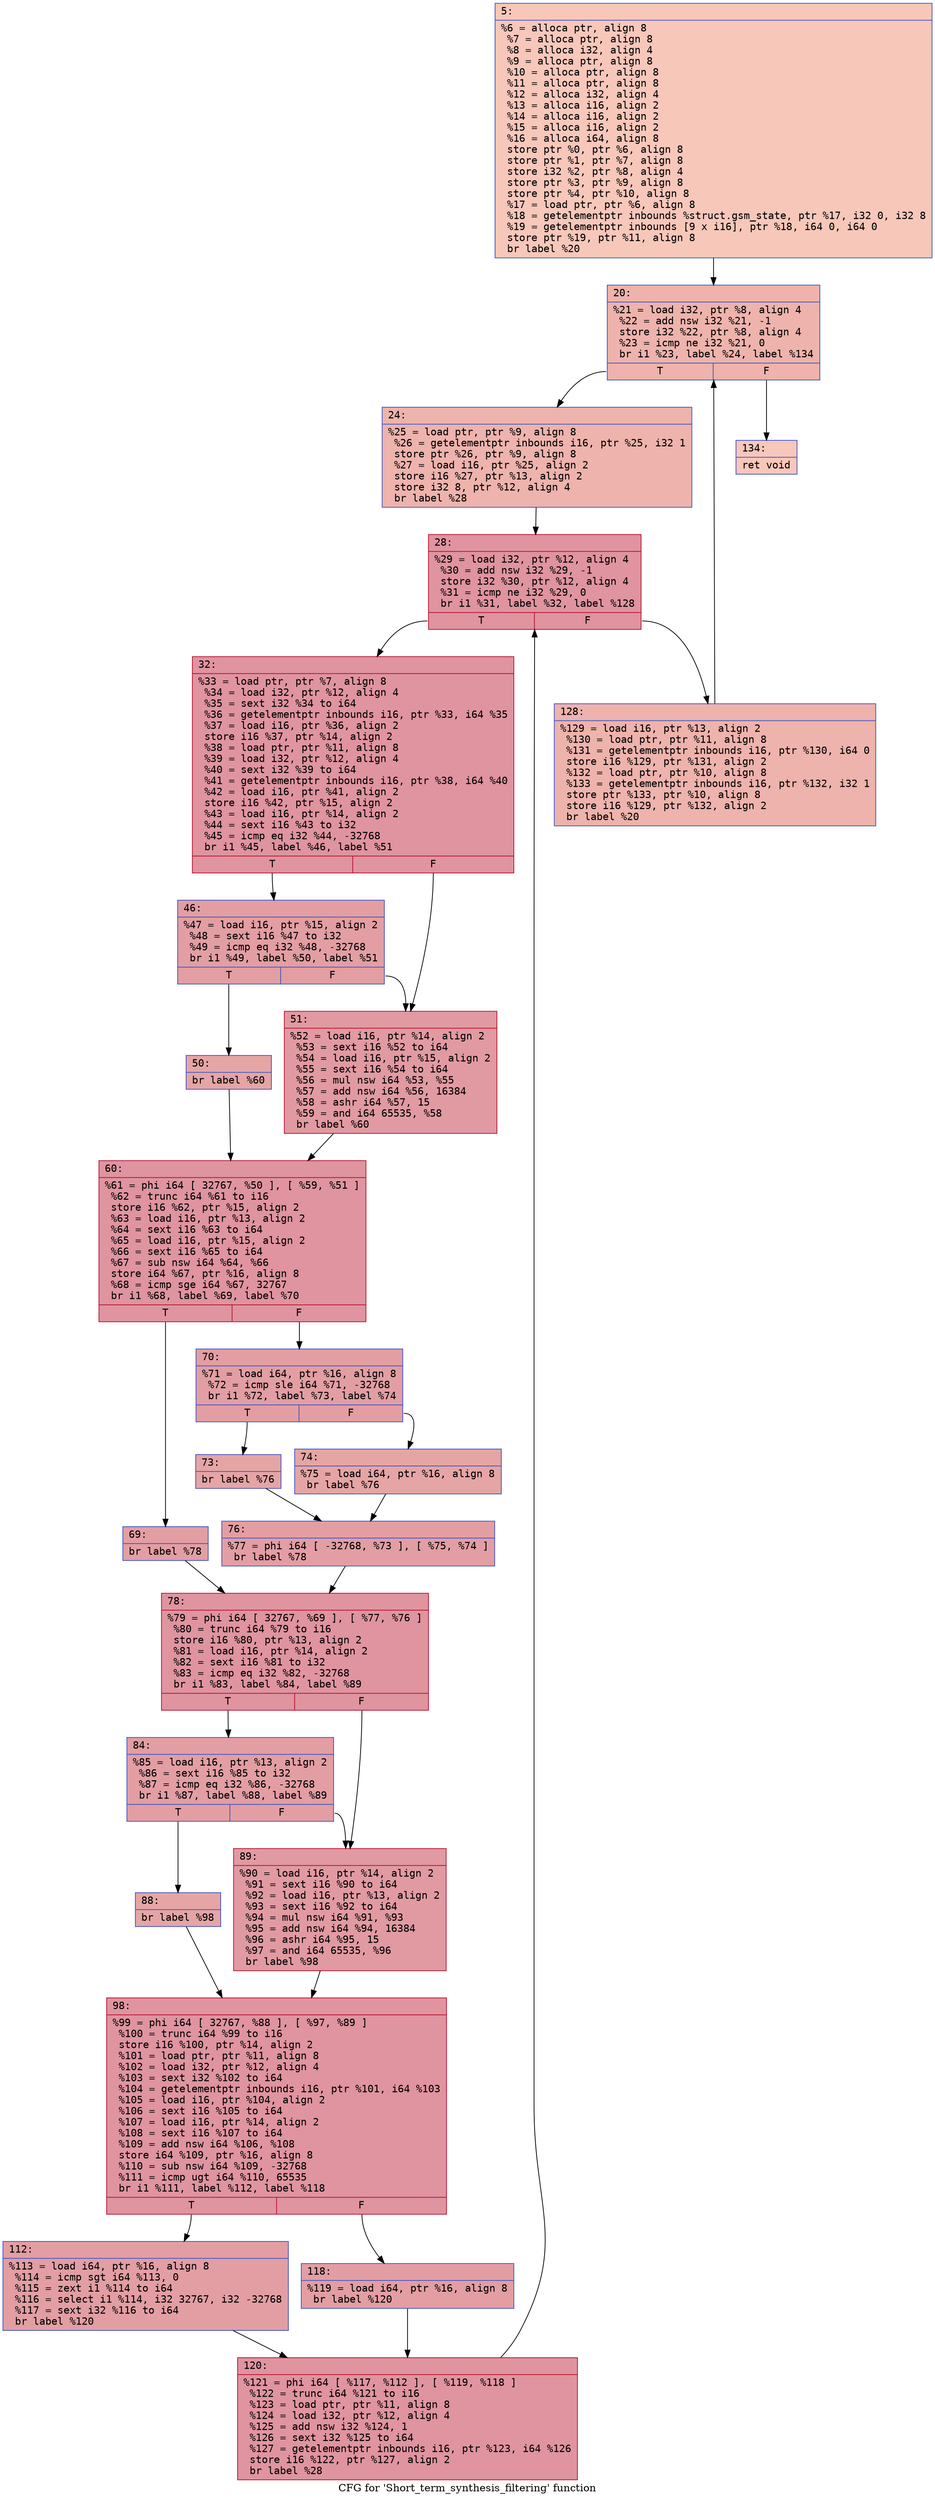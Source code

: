 digraph "CFG for 'Short_term_synthesis_filtering' function" {
	label="CFG for 'Short_term_synthesis_filtering' function";

	Node0x600003990aa0 [shape=record,color="#3d50c3ff", style=filled, fillcolor="#ec7f6370" fontname="Courier",label="{5:\l|  %6 = alloca ptr, align 8\l  %7 = alloca ptr, align 8\l  %8 = alloca i32, align 4\l  %9 = alloca ptr, align 8\l  %10 = alloca ptr, align 8\l  %11 = alloca ptr, align 8\l  %12 = alloca i32, align 4\l  %13 = alloca i16, align 2\l  %14 = alloca i16, align 2\l  %15 = alloca i16, align 2\l  %16 = alloca i64, align 8\l  store ptr %0, ptr %6, align 8\l  store ptr %1, ptr %7, align 8\l  store i32 %2, ptr %8, align 4\l  store ptr %3, ptr %9, align 8\l  store ptr %4, ptr %10, align 8\l  %17 = load ptr, ptr %6, align 8\l  %18 = getelementptr inbounds %struct.gsm_state, ptr %17, i32 0, i32 8\l  %19 = getelementptr inbounds [9 x i16], ptr %18, i64 0, i64 0\l  store ptr %19, ptr %11, align 8\l  br label %20\l}"];
	Node0x600003990aa0 -> Node0x600003990af0[tooltip="5 -> 20\nProbability 100.00%" ];
	Node0x600003990af0 [shape=record,color="#3d50c3ff", style=filled, fillcolor="#d6524470" fontname="Courier",label="{20:\l|  %21 = load i32, ptr %8, align 4\l  %22 = add nsw i32 %21, -1\l  store i32 %22, ptr %8, align 4\l  %23 = icmp ne i32 %21, 0\l  br i1 %23, label %24, label %134\l|{<s0>T|<s1>F}}"];
	Node0x600003990af0:s0 -> Node0x600003990b40[tooltip="20 -> 24\nProbability 96.88%" ];
	Node0x600003990af0:s1 -> Node0x6000039911d0[tooltip="20 -> 134\nProbability 3.12%" ];
	Node0x600003990b40 [shape=record,color="#3d50c3ff", style=filled, fillcolor="#d6524470" fontname="Courier",label="{24:\l|  %25 = load ptr, ptr %9, align 8\l  %26 = getelementptr inbounds i16, ptr %25, i32 1\l  store ptr %26, ptr %9, align 8\l  %27 = load i16, ptr %25, align 2\l  store i16 %27, ptr %13, align 2\l  store i32 8, ptr %12, align 4\l  br label %28\l}"];
	Node0x600003990b40 -> Node0x600003990b90[tooltip="24 -> 28\nProbability 100.00%" ];
	Node0x600003990b90 [shape=record,color="#b70d28ff", style=filled, fillcolor="#b70d2870" fontname="Courier",label="{28:\l|  %29 = load i32, ptr %12, align 4\l  %30 = add nsw i32 %29, -1\l  store i32 %30, ptr %12, align 4\l  %31 = icmp ne i32 %29, 0\l  br i1 %31, label %32, label %128\l|{<s0>T|<s1>F}}"];
	Node0x600003990b90:s0 -> Node0x600003990be0[tooltip="28 -> 32\nProbability 96.88%" ];
	Node0x600003990b90:s1 -> Node0x600003991180[tooltip="28 -> 128\nProbability 3.12%" ];
	Node0x600003990be0 [shape=record,color="#b70d28ff", style=filled, fillcolor="#b70d2870" fontname="Courier",label="{32:\l|  %33 = load ptr, ptr %7, align 8\l  %34 = load i32, ptr %12, align 4\l  %35 = sext i32 %34 to i64\l  %36 = getelementptr inbounds i16, ptr %33, i64 %35\l  %37 = load i16, ptr %36, align 2\l  store i16 %37, ptr %14, align 2\l  %38 = load ptr, ptr %11, align 8\l  %39 = load i32, ptr %12, align 4\l  %40 = sext i32 %39 to i64\l  %41 = getelementptr inbounds i16, ptr %38, i64 %40\l  %42 = load i16, ptr %41, align 2\l  store i16 %42, ptr %15, align 2\l  %43 = load i16, ptr %14, align 2\l  %44 = sext i16 %43 to i32\l  %45 = icmp eq i32 %44, -32768\l  br i1 %45, label %46, label %51\l|{<s0>T|<s1>F}}"];
	Node0x600003990be0:s0 -> Node0x600003990c30[tooltip="32 -> 46\nProbability 50.00%" ];
	Node0x600003990be0:s1 -> Node0x600003990cd0[tooltip="32 -> 51\nProbability 50.00%" ];
	Node0x600003990c30 [shape=record,color="#3d50c3ff", style=filled, fillcolor="#be242e70" fontname="Courier",label="{46:\l|  %47 = load i16, ptr %15, align 2\l  %48 = sext i16 %47 to i32\l  %49 = icmp eq i32 %48, -32768\l  br i1 %49, label %50, label %51\l|{<s0>T|<s1>F}}"];
	Node0x600003990c30:s0 -> Node0x600003990c80[tooltip="46 -> 50\nProbability 50.00%" ];
	Node0x600003990c30:s1 -> Node0x600003990cd0[tooltip="46 -> 51\nProbability 50.00%" ];
	Node0x600003990c80 [shape=record,color="#3d50c3ff", style=filled, fillcolor="#c5333470" fontname="Courier",label="{50:\l|  br label %60\l}"];
	Node0x600003990c80 -> Node0x600003990d20[tooltip="50 -> 60\nProbability 100.00%" ];
	Node0x600003990cd0 [shape=record,color="#b70d28ff", style=filled, fillcolor="#bb1b2c70" fontname="Courier",label="{51:\l|  %52 = load i16, ptr %14, align 2\l  %53 = sext i16 %52 to i64\l  %54 = load i16, ptr %15, align 2\l  %55 = sext i16 %54 to i64\l  %56 = mul nsw i64 %53, %55\l  %57 = add nsw i64 %56, 16384\l  %58 = ashr i64 %57, 15\l  %59 = and i64 65535, %58\l  br label %60\l}"];
	Node0x600003990cd0 -> Node0x600003990d20[tooltip="51 -> 60\nProbability 100.00%" ];
	Node0x600003990d20 [shape=record,color="#b70d28ff", style=filled, fillcolor="#b70d2870" fontname="Courier",label="{60:\l|  %61 = phi i64 [ 32767, %50 ], [ %59, %51 ]\l  %62 = trunc i64 %61 to i16\l  store i16 %62, ptr %15, align 2\l  %63 = load i16, ptr %13, align 2\l  %64 = sext i16 %63 to i64\l  %65 = load i16, ptr %15, align 2\l  %66 = sext i16 %65 to i64\l  %67 = sub nsw i64 %64, %66\l  store i64 %67, ptr %16, align 8\l  %68 = icmp sge i64 %67, 32767\l  br i1 %68, label %69, label %70\l|{<s0>T|<s1>F}}"];
	Node0x600003990d20:s0 -> Node0x600003990d70[tooltip="60 -> 69\nProbability 50.00%" ];
	Node0x600003990d20:s1 -> Node0x600003990dc0[tooltip="60 -> 70\nProbability 50.00%" ];
	Node0x600003990d70 [shape=record,color="#3d50c3ff", style=filled, fillcolor="#be242e70" fontname="Courier",label="{69:\l|  br label %78\l}"];
	Node0x600003990d70 -> Node0x600003990f00[tooltip="69 -> 78\nProbability 100.00%" ];
	Node0x600003990dc0 [shape=record,color="#3d50c3ff", style=filled, fillcolor="#be242e70" fontname="Courier",label="{70:\l|  %71 = load i64, ptr %16, align 8\l  %72 = icmp sle i64 %71, -32768\l  br i1 %72, label %73, label %74\l|{<s0>T|<s1>F}}"];
	Node0x600003990dc0:s0 -> Node0x600003990e10[tooltip="70 -> 73\nProbability 50.00%" ];
	Node0x600003990dc0:s1 -> Node0x600003990e60[tooltip="70 -> 74\nProbability 50.00%" ];
	Node0x600003990e10 [shape=record,color="#3d50c3ff", style=filled, fillcolor="#c5333470" fontname="Courier",label="{73:\l|  br label %76\l}"];
	Node0x600003990e10 -> Node0x600003990eb0[tooltip="73 -> 76\nProbability 100.00%" ];
	Node0x600003990e60 [shape=record,color="#3d50c3ff", style=filled, fillcolor="#c5333470" fontname="Courier",label="{74:\l|  %75 = load i64, ptr %16, align 8\l  br label %76\l}"];
	Node0x600003990e60 -> Node0x600003990eb0[tooltip="74 -> 76\nProbability 100.00%" ];
	Node0x600003990eb0 [shape=record,color="#3d50c3ff", style=filled, fillcolor="#be242e70" fontname="Courier",label="{76:\l|  %77 = phi i64 [ -32768, %73 ], [ %75, %74 ]\l  br label %78\l}"];
	Node0x600003990eb0 -> Node0x600003990f00[tooltip="76 -> 78\nProbability 100.00%" ];
	Node0x600003990f00 [shape=record,color="#b70d28ff", style=filled, fillcolor="#b70d2870" fontname="Courier",label="{78:\l|  %79 = phi i64 [ 32767, %69 ], [ %77, %76 ]\l  %80 = trunc i64 %79 to i16\l  store i16 %80, ptr %13, align 2\l  %81 = load i16, ptr %14, align 2\l  %82 = sext i16 %81 to i32\l  %83 = icmp eq i32 %82, -32768\l  br i1 %83, label %84, label %89\l|{<s0>T|<s1>F}}"];
	Node0x600003990f00:s0 -> Node0x600003990f50[tooltip="78 -> 84\nProbability 50.00%" ];
	Node0x600003990f00:s1 -> Node0x600003990ff0[tooltip="78 -> 89\nProbability 50.00%" ];
	Node0x600003990f50 [shape=record,color="#3d50c3ff", style=filled, fillcolor="#be242e70" fontname="Courier",label="{84:\l|  %85 = load i16, ptr %13, align 2\l  %86 = sext i16 %85 to i32\l  %87 = icmp eq i32 %86, -32768\l  br i1 %87, label %88, label %89\l|{<s0>T|<s1>F}}"];
	Node0x600003990f50:s0 -> Node0x600003990fa0[tooltip="84 -> 88\nProbability 50.00%" ];
	Node0x600003990f50:s1 -> Node0x600003990ff0[tooltip="84 -> 89\nProbability 50.00%" ];
	Node0x600003990fa0 [shape=record,color="#3d50c3ff", style=filled, fillcolor="#c5333470" fontname="Courier",label="{88:\l|  br label %98\l}"];
	Node0x600003990fa0 -> Node0x600003991040[tooltip="88 -> 98\nProbability 100.00%" ];
	Node0x600003990ff0 [shape=record,color="#b70d28ff", style=filled, fillcolor="#bb1b2c70" fontname="Courier",label="{89:\l|  %90 = load i16, ptr %14, align 2\l  %91 = sext i16 %90 to i64\l  %92 = load i16, ptr %13, align 2\l  %93 = sext i16 %92 to i64\l  %94 = mul nsw i64 %91, %93\l  %95 = add nsw i64 %94, 16384\l  %96 = ashr i64 %95, 15\l  %97 = and i64 65535, %96\l  br label %98\l}"];
	Node0x600003990ff0 -> Node0x600003991040[tooltip="89 -> 98\nProbability 100.00%" ];
	Node0x600003991040 [shape=record,color="#b70d28ff", style=filled, fillcolor="#b70d2870" fontname="Courier",label="{98:\l|  %99 = phi i64 [ 32767, %88 ], [ %97, %89 ]\l  %100 = trunc i64 %99 to i16\l  store i16 %100, ptr %14, align 2\l  %101 = load ptr, ptr %11, align 8\l  %102 = load i32, ptr %12, align 4\l  %103 = sext i32 %102 to i64\l  %104 = getelementptr inbounds i16, ptr %101, i64 %103\l  %105 = load i16, ptr %104, align 2\l  %106 = sext i16 %105 to i64\l  %107 = load i16, ptr %14, align 2\l  %108 = sext i16 %107 to i64\l  %109 = add nsw i64 %106, %108\l  store i64 %109, ptr %16, align 8\l  %110 = sub nsw i64 %109, -32768\l  %111 = icmp ugt i64 %110, 65535\l  br i1 %111, label %112, label %118\l|{<s0>T|<s1>F}}"];
	Node0x600003991040:s0 -> Node0x600003991090[tooltip="98 -> 112\nProbability 50.00%" ];
	Node0x600003991040:s1 -> Node0x6000039910e0[tooltip="98 -> 118\nProbability 50.00%" ];
	Node0x600003991090 [shape=record,color="#3d50c3ff", style=filled, fillcolor="#be242e70" fontname="Courier",label="{112:\l|  %113 = load i64, ptr %16, align 8\l  %114 = icmp sgt i64 %113, 0\l  %115 = zext i1 %114 to i64\l  %116 = select i1 %114, i32 32767, i32 -32768\l  %117 = sext i32 %116 to i64\l  br label %120\l}"];
	Node0x600003991090 -> Node0x600003991130[tooltip="112 -> 120\nProbability 100.00%" ];
	Node0x6000039910e0 [shape=record,color="#3d50c3ff", style=filled, fillcolor="#be242e70" fontname="Courier",label="{118:\l|  %119 = load i64, ptr %16, align 8\l  br label %120\l}"];
	Node0x6000039910e0 -> Node0x600003991130[tooltip="118 -> 120\nProbability 100.00%" ];
	Node0x600003991130 [shape=record,color="#b70d28ff", style=filled, fillcolor="#b70d2870" fontname="Courier",label="{120:\l|  %121 = phi i64 [ %117, %112 ], [ %119, %118 ]\l  %122 = trunc i64 %121 to i16\l  %123 = load ptr, ptr %11, align 8\l  %124 = load i32, ptr %12, align 4\l  %125 = add nsw i32 %124, 1\l  %126 = sext i32 %125 to i64\l  %127 = getelementptr inbounds i16, ptr %123, i64 %126\l  store i16 %122, ptr %127, align 2\l  br label %28\l}"];
	Node0x600003991130 -> Node0x600003990b90[tooltip="120 -> 28\nProbability 100.00%" ];
	Node0x600003991180 [shape=record,color="#3d50c3ff", style=filled, fillcolor="#d6524470" fontname="Courier",label="{128:\l|  %129 = load i16, ptr %13, align 2\l  %130 = load ptr, ptr %11, align 8\l  %131 = getelementptr inbounds i16, ptr %130, i64 0\l  store i16 %129, ptr %131, align 2\l  %132 = load ptr, ptr %10, align 8\l  %133 = getelementptr inbounds i16, ptr %132, i32 1\l  store ptr %133, ptr %10, align 8\l  store i16 %129, ptr %132, align 2\l  br label %20\l}"];
	Node0x600003991180 -> Node0x600003990af0[tooltip="128 -> 20\nProbability 100.00%" ];
	Node0x6000039911d0 [shape=record,color="#3d50c3ff", style=filled, fillcolor="#ec7f6370" fontname="Courier",label="{134:\l|  ret void\l}"];
}

